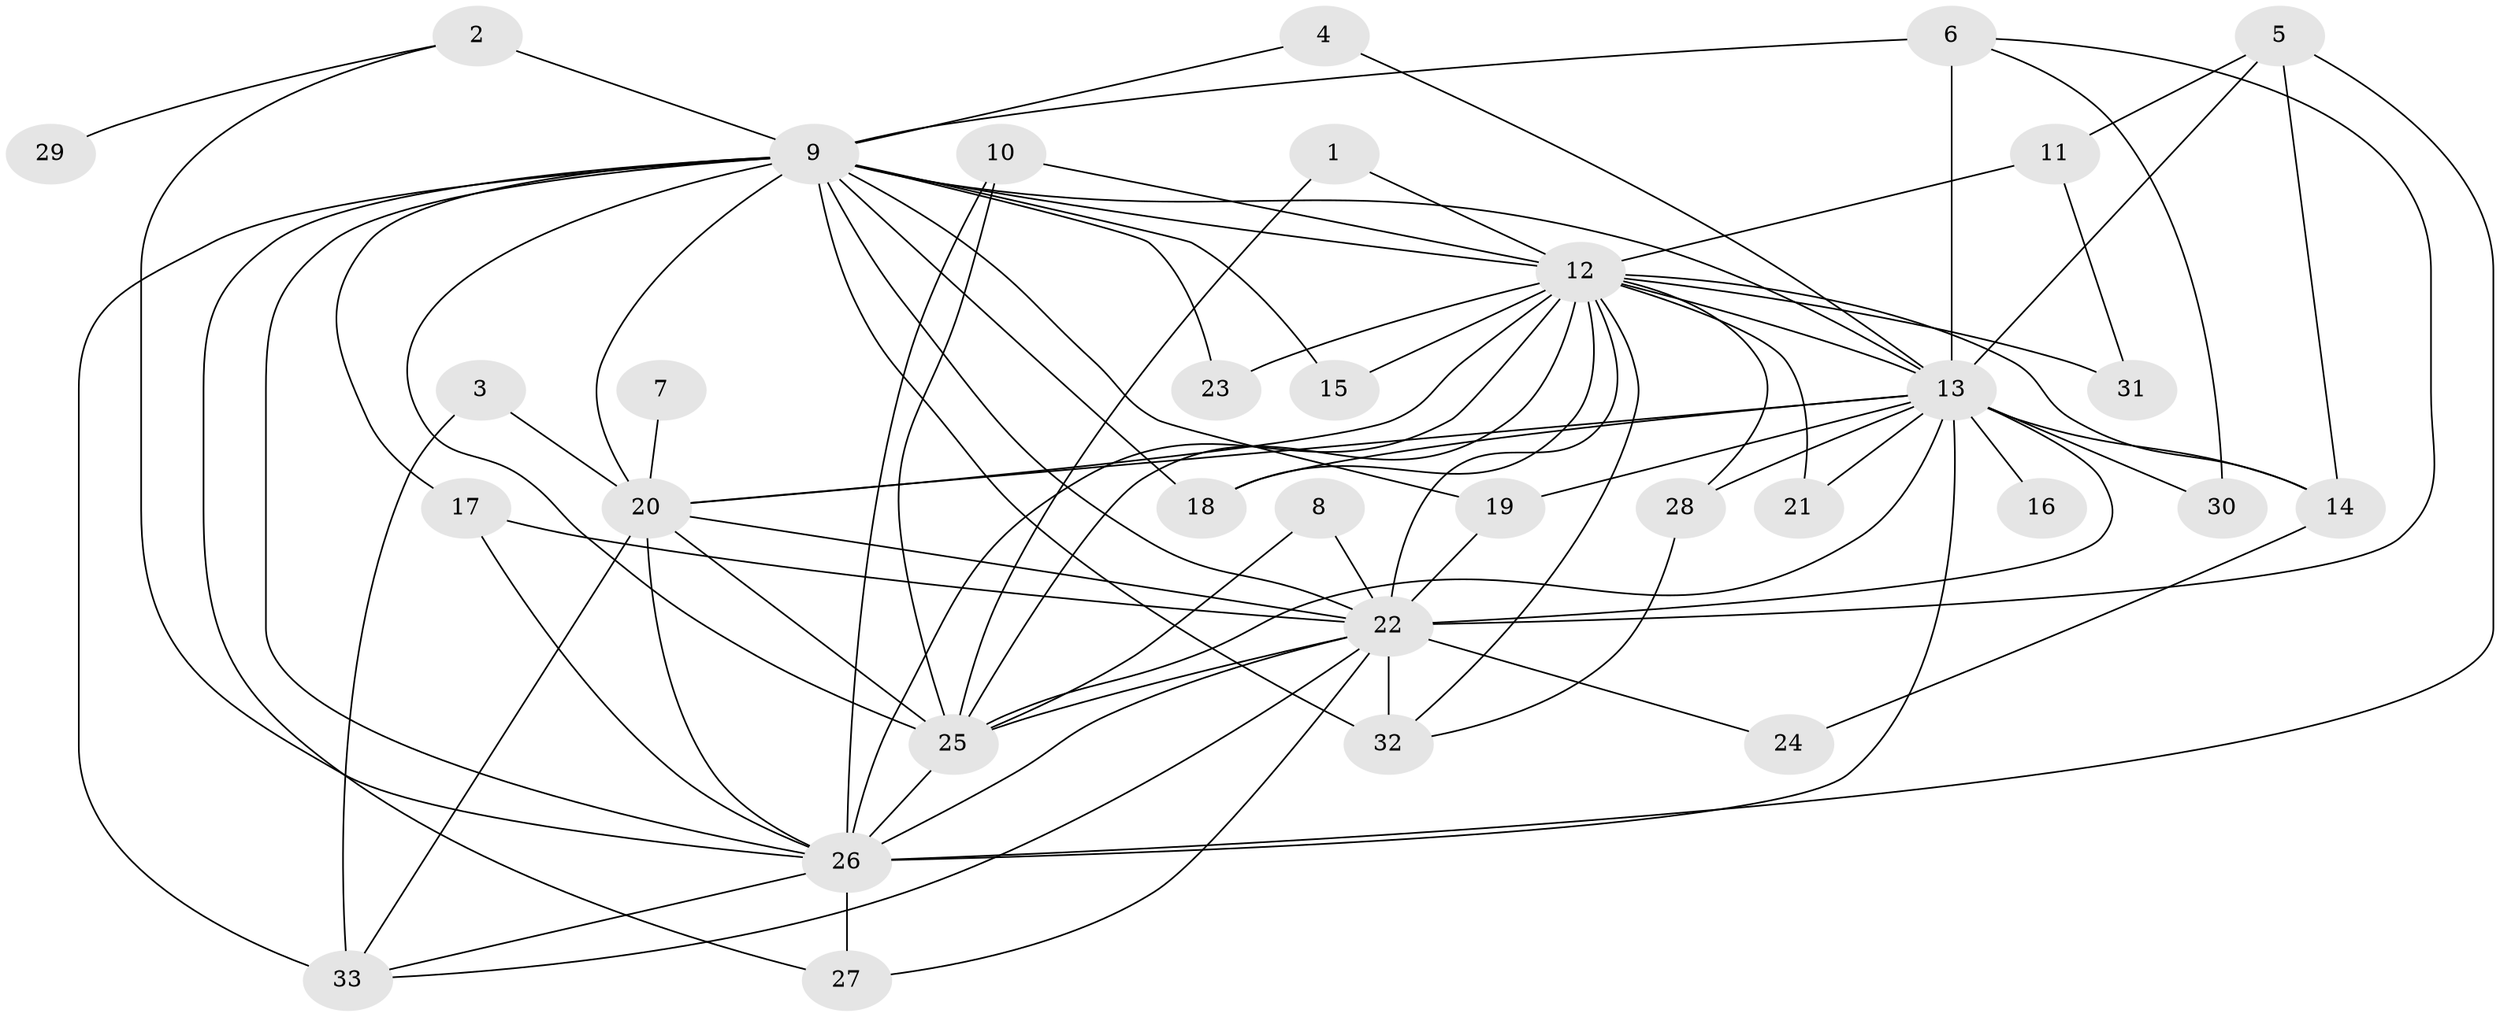 // original degree distribution, {16: 0.03076923076923077, 20: 0.015384615384615385, 14: 0.015384615384615385, 23: 0.015384615384615385, 11: 0.015384615384615385, 15: 0.015384615384615385, 19: 0.015384615384615385, 18: 0.015384615384615385, 17: 0.015384615384615385, 2: 0.5384615384615384, 3: 0.16923076923076924, 5: 0.03076923076923077, 4: 0.1076923076923077}
// Generated by graph-tools (version 1.1) at 2025/49/03/09/25 03:49:30]
// undirected, 33 vertices, 81 edges
graph export_dot {
graph [start="1"]
  node [color=gray90,style=filled];
  1;
  2;
  3;
  4;
  5;
  6;
  7;
  8;
  9;
  10;
  11;
  12;
  13;
  14;
  15;
  16;
  17;
  18;
  19;
  20;
  21;
  22;
  23;
  24;
  25;
  26;
  27;
  28;
  29;
  30;
  31;
  32;
  33;
  1 -- 12 [weight=1.0];
  1 -- 25 [weight=1.0];
  2 -- 9 [weight=2.0];
  2 -- 26 [weight=1.0];
  2 -- 29 [weight=1.0];
  3 -- 20 [weight=1.0];
  3 -- 33 [weight=1.0];
  4 -- 9 [weight=1.0];
  4 -- 13 [weight=1.0];
  5 -- 11 [weight=1.0];
  5 -- 13 [weight=1.0];
  5 -- 14 [weight=1.0];
  5 -- 26 [weight=1.0];
  6 -- 9 [weight=2.0];
  6 -- 13 [weight=1.0];
  6 -- 22 [weight=1.0];
  6 -- 30 [weight=1.0];
  7 -- 20 [weight=1.0];
  8 -- 22 [weight=1.0];
  8 -- 25 [weight=1.0];
  9 -- 12 [weight=2.0];
  9 -- 13 [weight=4.0];
  9 -- 15 [weight=1.0];
  9 -- 17 [weight=1.0];
  9 -- 18 [weight=1.0];
  9 -- 19 [weight=1.0];
  9 -- 20 [weight=2.0];
  9 -- 22 [weight=4.0];
  9 -- 23 [weight=1.0];
  9 -- 25 [weight=2.0];
  9 -- 26 [weight=4.0];
  9 -- 27 [weight=1.0];
  9 -- 32 [weight=1.0];
  9 -- 33 [weight=2.0];
  10 -- 12 [weight=1.0];
  10 -- 25 [weight=1.0];
  10 -- 26 [weight=1.0];
  11 -- 12 [weight=2.0];
  11 -- 31 [weight=1.0];
  12 -- 13 [weight=3.0];
  12 -- 14 [weight=1.0];
  12 -- 15 [weight=2.0];
  12 -- 18 [weight=1.0];
  12 -- 20 [weight=1.0];
  12 -- 21 [weight=1.0];
  12 -- 22 [weight=1.0];
  12 -- 23 [weight=1.0];
  12 -- 25 [weight=2.0];
  12 -- 26 [weight=2.0];
  12 -- 28 [weight=1.0];
  12 -- 31 [weight=1.0];
  12 -- 32 [weight=1.0];
  13 -- 14 [weight=1.0];
  13 -- 16 [weight=2.0];
  13 -- 18 [weight=1.0];
  13 -- 19 [weight=1.0];
  13 -- 20 [weight=2.0];
  13 -- 21 [weight=1.0];
  13 -- 22 [weight=2.0];
  13 -- 25 [weight=2.0];
  13 -- 26 [weight=5.0];
  13 -- 28 [weight=1.0];
  13 -- 30 [weight=1.0];
  14 -- 24 [weight=1.0];
  17 -- 22 [weight=1.0];
  17 -- 26 [weight=1.0];
  19 -- 22 [weight=1.0];
  20 -- 22 [weight=2.0];
  20 -- 25 [weight=2.0];
  20 -- 26 [weight=2.0];
  20 -- 33 [weight=1.0];
  22 -- 24 [weight=1.0];
  22 -- 25 [weight=1.0];
  22 -- 26 [weight=2.0];
  22 -- 27 [weight=1.0];
  22 -- 32 [weight=2.0];
  22 -- 33 [weight=1.0];
  25 -- 26 [weight=2.0];
  26 -- 27 [weight=1.0];
  26 -- 33 [weight=1.0];
  28 -- 32 [weight=1.0];
}

